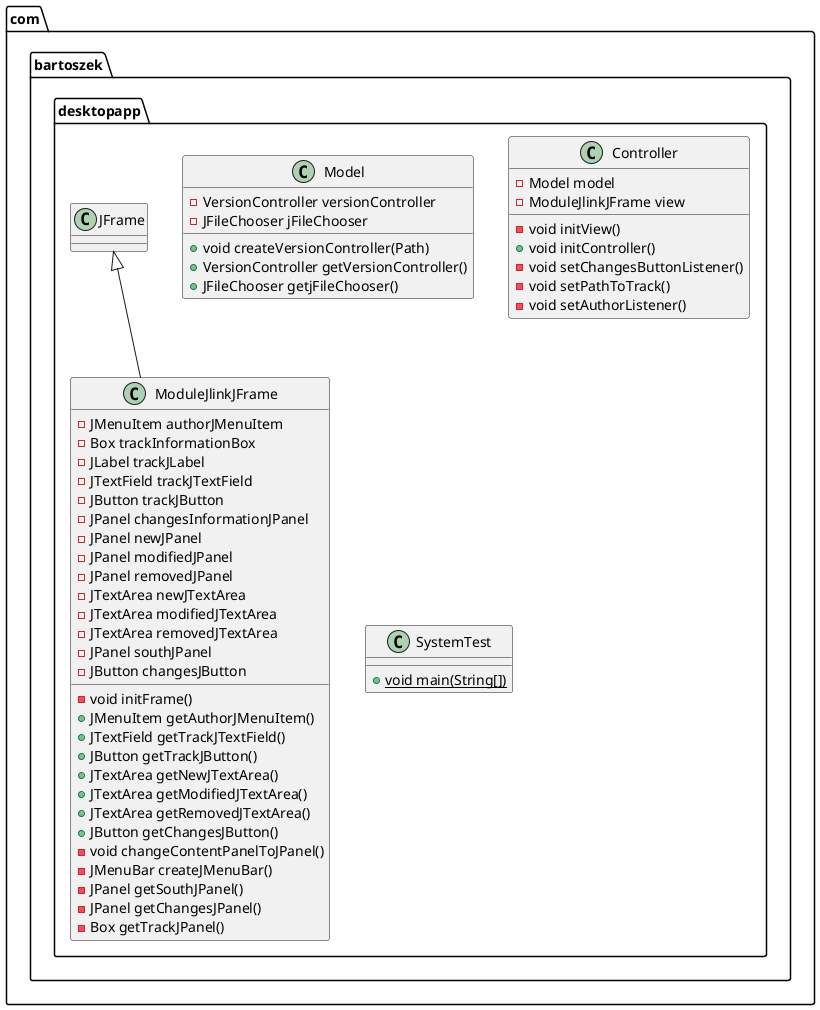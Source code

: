 @startuml
class com.bartoszek.desktopapp.Model {
- VersionController versionController
- JFileChooser jFileChooser
+ void createVersionController(Path)
+ VersionController getVersionController()
+ JFileChooser getjFileChooser()
}
class com.bartoszek.desktopapp.ModuleJlinkJFrame {
- JMenuItem authorJMenuItem
- Box trackInformationBox
- JLabel trackJLabel
- JTextField trackJTextField
- JButton trackJButton
- JPanel changesInformationJPanel
- JPanel newJPanel
- JPanel modifiedJPanel
- JPanel removedJPanel
- JTextArea newJTextArea
- JTextArea modifiedJTextArea
- JTextArea removedJTextArea
- JPanel southJPanel
- JButton changesJButton
- void initFrame()
+ JMenuItem getAuthorJMenuItem()
+ JTextField getTrackJTextField()
+ JButton getTrackJButton()
+ JTextArea getNewJTextArea()
+ JTextArea getModifiedJTextArea()
+ JTextArea getRemovedJTextArea()
+ JButton getChangesJButton()
- void changeContentPanelToJPanel()
- JMenuBar createJMenuBar()
- JPanel getSouthJPanel()
- JPanel getChangesJPanel()
- Box getTrackJPanel()
}
class com.bartoszek.desktopapp.Controller {
- Model model
- ModuleJlinkJFrame view
- void initView()
+ void initController()
- void setChangesButtonListener()
- void setPathToTrack()
- void setAuthorListener()
}
class com.bartoszek.desktopapp.SystemTest {
+ {static} void main(String[])
}


com.bartoszek.desktopapp.JFrame <|-- com.bartoszek.desktopapp.ModuleJlinkJFrame
@enduml